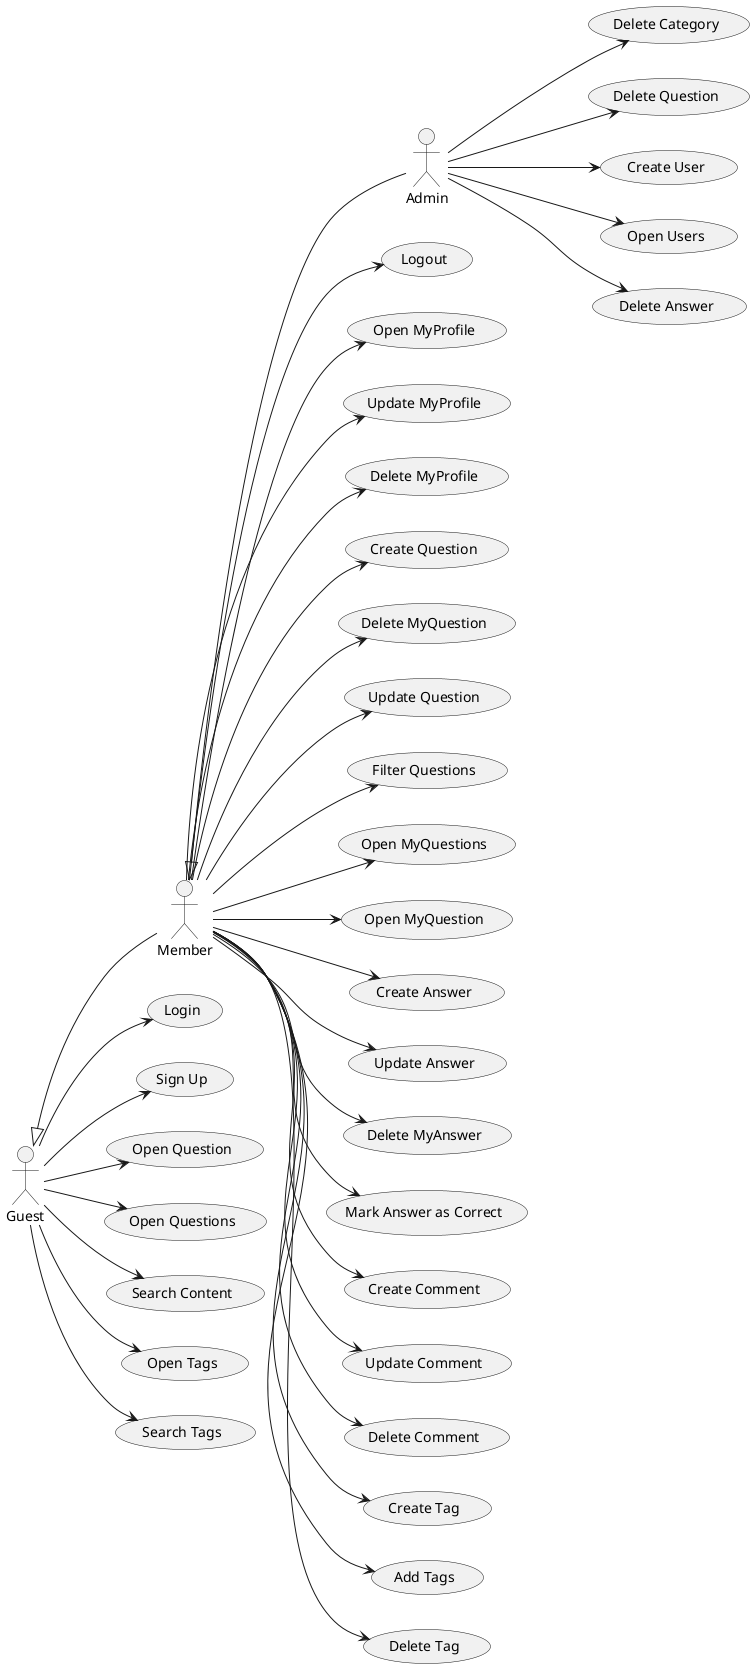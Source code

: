 @startuml
actor Guest
actor Member
actor Admin
Guest <|-down- Member
Member <|-down- Admin

left to right direction
(Login) as UC1
(Logout) as UC2
(Sign Up) as UC3
(Open MyProfile) as UC4
(Update MyProfile) as UC5
(Delete MyProfile) as UC6
(Open Question) as UC7
(Create Question) as UC8
(Delete MyQuestion) as UC9
(Update Question) as UC10
(Open Questions) as UC11
(Filter Questions) as UC12
(Open MyQuestions) as UC13
(Open MyQuestion) as UC32
(Create Answer) as UC14
(Update Answer) as UC15
(Delete MyAnswer) as UC16
(Mark Answer as Correct) as UC17
(Create Comment) as UC18
(Update Comment) as UC19
(Delete Comment) as UC20
(Create Tag) as UC21
'añadir una nueva categoria
(Add Tags) as UC22
(Delete Tag) as UC23
'para los users        delete category para el admin
(Delete Category) as UC24
(Search Content) as UC25
(Open Tags) as UC26
(Search Tags) as UC27
' (Manage Roles) as UC26
(Delete Question) as UC28
(Create User) as UC29
(Open Users) as UC30
(Delete Answer) as UC31
Guest --> UC7
Guest --> UC11
Guest --> UC25
Guest --> UC26
Guest --> UC27
Guest --> UC1
Guest --> UC3
Member --> UC2
Member --> UC4
Member --> UC5
Member --> UC6
Member --> UC8
Member --> UC9
Member --> UC10
Member --> UC12
Member --> UC13
Member --> UC14
Member --> UC15
Member --> UC16
Member --> UC17
Member --> UC18
Member --> UC19
Member --> UC20
Member --> UC21
Member --> UC22
Member --> UC23
Member --> UC32
Admin --> UC24
Admin --> UC28
Admin --> UC29
Admin --> UC30
Admin --> UC31
@enduml